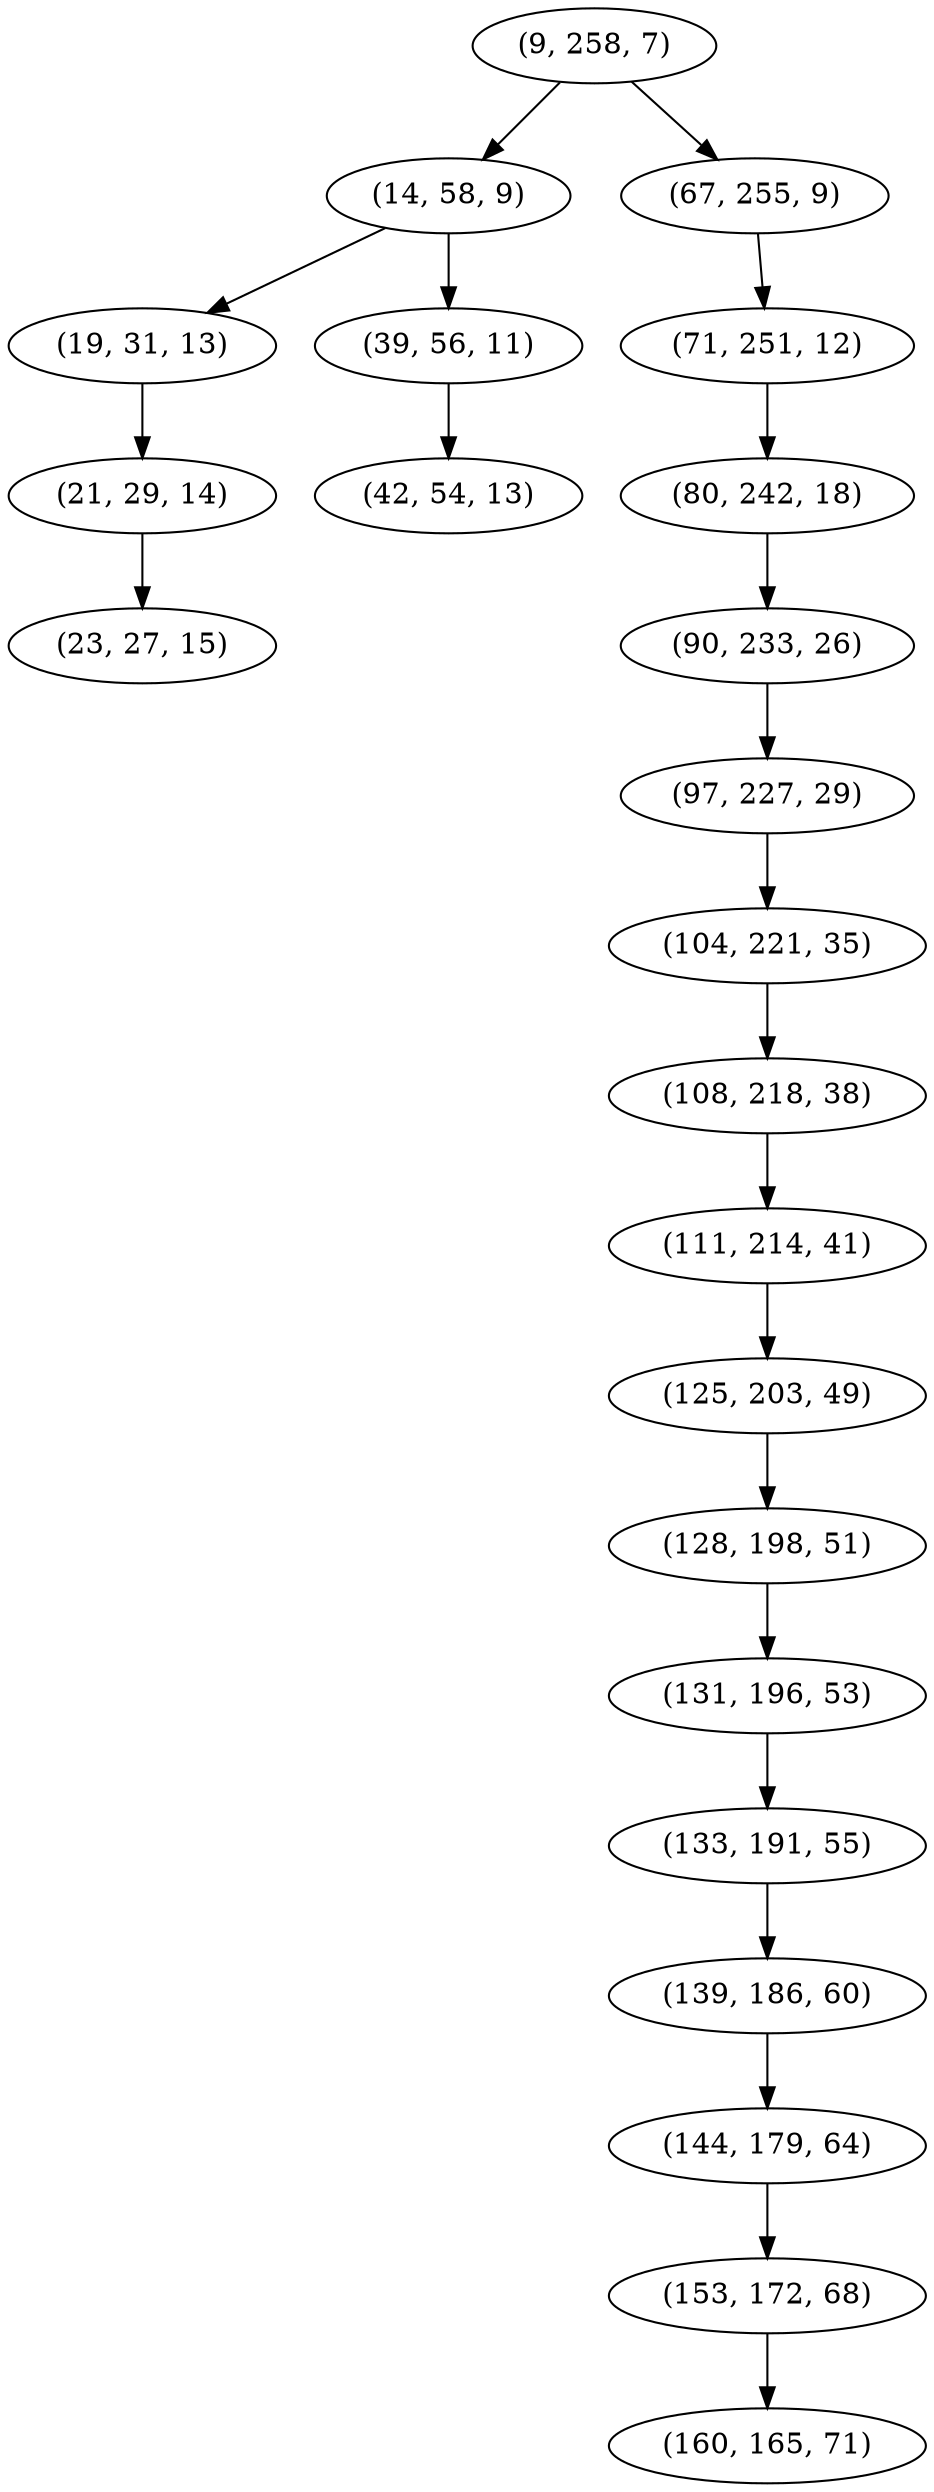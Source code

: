 digraph tree {
    "(9, 258, 7)";
    "(14, 58, 9)";
    "(19, 31, 13)";
    "(21, 29, 14)";
    "(23, 27, 15)";
    "(39, 56, 11)";
    "(42, 54, 13)";
    "(67, 255, 9)";
    "(71, 251, 12)";
    "(80, 242, 18)";
    "(90, 233, 26)";
    "(97, 227, 29)";
    "(104, 221, 35)";
    "(108, 218, 38)";
    "(111, 214, 41)";
    "(125, 203, 49)";
    "(128, 198, 51)";
    "(131, 196, 53)";
    "(133, 191, 55)";
    "(139, 186, 60)";
    "(144, 179, 64)";
    "(153, 172, 68)";
    "(160, 165, 71)";
    "(9, 258, 7)" -> "(14, 58, 9)";
    "(9, 258, 7)" -> "(67, 255, 9)";
    "(14, 58, 9)" -> "(19, 31, 13)";
    "(14, 58, 9)" -> "(39, 56, 11)";
    "(19, 31, 13)" -> "(21, 29, 14)";
    "(21, 29, 14)" -> "(23, 27, 15)";
    "(39, 56, 11)" -> "(42, 54, 13)";
    "(67, 255, 9)" -> "(71, 251, 12)";
    "(71, 251, 12)" -> "(80, 242, 18)";
    "(80, 242, 18)" -> "(90, 233, 26)";
    "(90, 233, 26)" -> "(97, 227, 29)";
    "(97, 227, 29)" -> "(104, 221, 35)";
    "(104, 221, 35)" -> "(108, 218, 38)";
    "(108, 218, 38)" -> "(111, 214, 41)";
    "(111, 214, 41)" -> "(125, 203, 49)";
    "(125, 203, 49)" -> "(128, 198, 51)";
    "(128, 198, 51)" -> "(131, 196, 53)";
    "(131, 196, 53)" -> "(133, 191, 55)";
    "(133, 191, 55)" -> "(139, 186, 60)";
    "(139, 186, 60)" -> "(144, 179, 64)";
    "(144, 179, 64)" -> "(153, 172, 68)";
    "(153, 172, 68)" -> "(160, 165, 71)";
}
